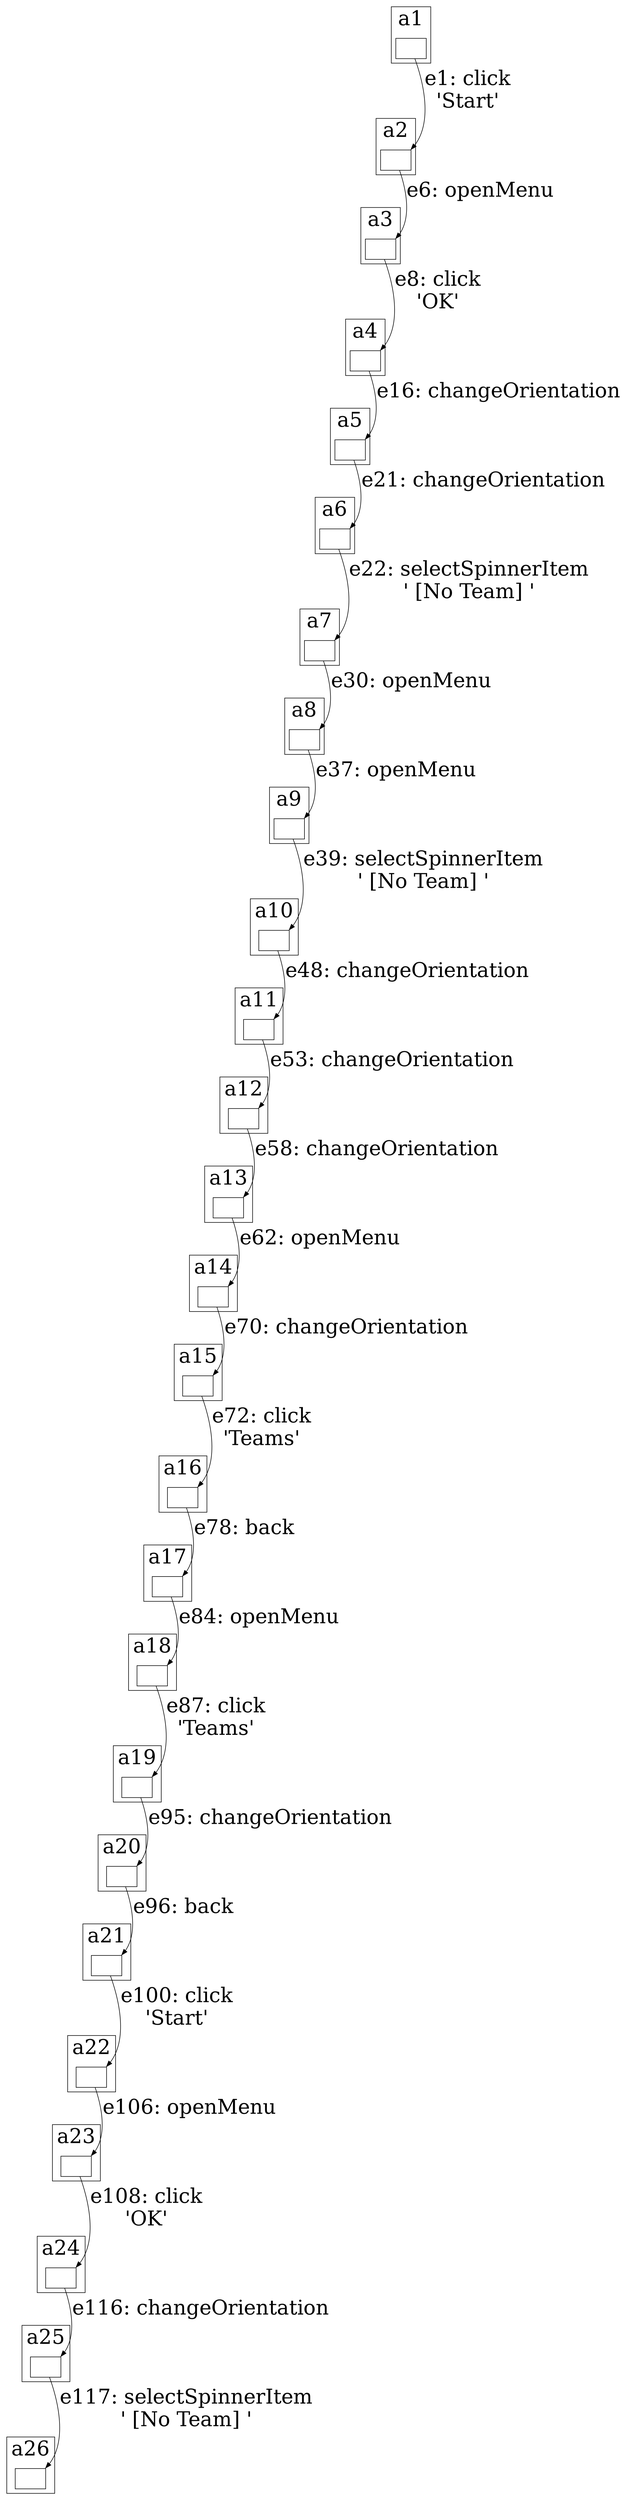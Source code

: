 digraph GuiTree {

	graph [nodesep=1, fontsize=36];
	node [fontsize=36];
	edge [fontsize=36, headport=ne];

## Edges

	a1 -> a2 [label="e1: click\n'Start'"];
	a2 -> a3 [label="e6: openMenu"];
	a3 -> a4 [label="e8: click\n'OK'"];
	a4 -> a5 [label="e16: changeOrientation"];
	a5 -> a6 [label="e21: changeOrientation"];
	a6 -> a7 [label="e22: selectSpinnerItem\n' [No Team] '"];
	a7 -> a8 [label="e30: openMenu"];
	a8 -> a9 [label="e37: openMenu"];
	a9 -> a10 [label="e39: selectSpinnerItem\n' [No Team] '"];
	a10 -> a11 [label="e48: changeOrientation"];
	a11 -> a12 [label="e53: changeOrientation"];
	a12 -> a13 [label="e58: changeOrientation"];
	a13 -> a14 [label="e62: openMenu"];
	a14 -> a15 [label="e70: changeOrientation"];
	a15 -> a16 [label="e72: click\n'Teams'"];
	a16 -> a17 [label="e78: back"];
	a17 -> a18 [label="e84: openMenu"];
	a18 -> a19 [label="e87: click\n'Teams'"];
	a19 -> a20 [label="e95: changeOrientation"];
	a20 -> a21 [label="e96: back"];
	a21 -> a22 [label="e100: click\n'Start'"];
	a22 -> a23 [label="e106: openMenu"];
	a23 -> a24 [label="e108: click\n'OK'"];
	a24 -> a25 [label="e116: changeOrientation"];
	a25 -> a26 [label="e117: selectSpinnerItem\n' [No Team] '"];

## Nodes

	subgraph cluster_a1{label="a1"; a1};
	a1 [label="", shapefile="a1.jpg"];

	subgraph cluster_a2{label="a2"; a2};
	a2 [label="", shapefile="a2.jpg"];

	subgraph cluster_a3{label="a3"; a3};
	a3 [label="", shapefile="a3.jpg"];

	subgraph cluster_a4{label="a4"; a4};
	a4 [label="", shapefile="a4.jpg"];

	subgraph cluster_a5{label="a5"; a5};
	a5 [label="", shapefile="a5.jpg"];

	subgraph cluster_a6{label="a6"; a6};
	a6 [label="", shapefile="a6.jpg"];

	subgraph cluster_a7{label="a7"; a7};
	a7 [label="", shapefile="a7.jpg"];

	subgraph cluster_a8{label="a8"; a8};
	a8 [label="", shapefile="a8.jpg"];

	subgraph cluster_a9{label="a9"; a9};
	a9 [label="", shapefile="a9.jpg"];

	subgraph cluster_a10{label="a10"; a10};
	a10 [label="", shapefile="a10.jpg"];

	subgraph cluster_a11{label="a11"; a11};
	a11 [label="", shapefile="a11.jpg"];

	subgraph cluster_a12{label="a12"; a12};
	a12 [label="", shapefile="a12.jpg"];

	subgraph cluster_a13{label="a13"; a13};
	a13 [label="", shapefile="a13.jpg"];

	subgraph cluster_a14{label="a14"; a14};
	a14 [label="", shapefile="a14.jpg"];

	subgraph cluster_a15{label="a15"; a15};
	a15 [label="", shapefile="a15.jpg"];

	subgraph cluster_a16{label="a16"; a16};
	a16 [label="", shapefile="a16.jpg"];

	subgraph cluster_a17{label="a17"; a17};
	a17 [label="", shapefile="a17.jpg"];

	subgraph cluster_a18{label="a18"; a18};
	a18 [label="", shapefile="a18.jpg"];

	subgraph cluster_a19{label="a19"; a19};
	a19 [label="", shapefile="a19.jpg"];

	subgraph cluster_a20{label="a20"; a20};
	a20 [label="", shapefile="a20.jpg"];

	subgraph cluster_a21{label="a21"; a21};
	a21 [label="", shapefile="a21.jpg"];

	subgraph cluster_a22{label="a22"; a22};
	a22 [label="", shapefile="a22.jpg"];

	subgraph cluster_a23{label="a23"; a23};
	a23 [label="", shapefile="a23.jpg"];

	subgraph cluster_a24{label="a24"; a24};
	a24 [label="", shapefile="a24.jpg"];

	subgraph cluster_a25{label="a25"; a25};
	a25 [label="", shapefile="a25.jpg"];

	subgraph cluster_a26{label="a26"; a26};
	a26 [label="", shapefile="a26.jpg"];

}
